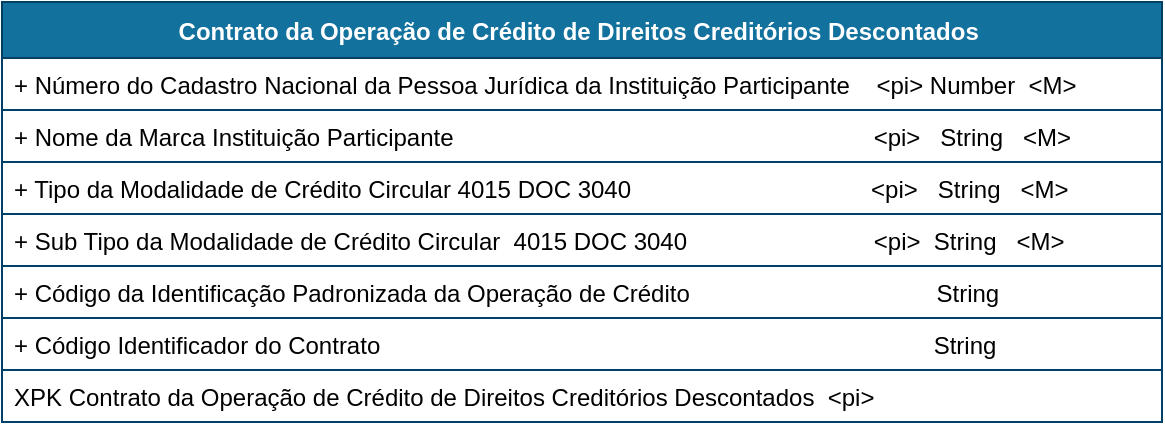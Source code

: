 <mxfile version="14.4.7" type="device"><diagram id="R2lEEEUBdFMjLlhIrx00" name="List_InvoiceFinancings"><mxGraphModel dx="7100" dy="4789" grid="1" gridSize="10" guides="1" tooltips="1" connect="1" arrows="1" fold="1" page="1" pageScale="1" pageWidth="1169" pageHeight="827" math="0" shadow="0" extFonts="Permanent Marker^https://fonts.googleapis.com/css?family=Permanent+Marker"><root><mxCell id="0"/><mxCell id="1" parent="0"/><mxCell id="CPSjGB0DB3ECEPRRZfq--1" value="Contrato da Operação de Crédito de Direitos Creditórios Descontados " style="swimlane;fontStyle=1;childLayout=stackLayout;horizontal=1;startSize=28;horizontalStack=0;resizeParent=1;resizeParentMax=0;resizeLast=0;collapsible=1;marginBottom=0;rounded=0;shadow=0;comic=0;sketch=0;align=center;html=0;autosize=1;fillColor=#13719E;strokeColor=#003F66;fontColor=#FFFFFF;" parent="1" vertex="1"><mxGeometry x="-5800" y="-4090" width="580" height="210" as="geometry"/></mxCell><mxCell id="1frk2-0rM411VZrfqJKu-3" value="+ Número do Cadastro Nacional da Pessoa Jurídica da Instituição Participante    &lt;pi&gt; Number  &lt;M&gt;  " style="text;fillColor=none;align=left;verticalAlign=top;spacingLeft=4;spacingRight=4;overflow=hidden;rotatable=0;points=[[0,0.5],[1,0.5]];portConstraint=eastwest;strokeColor=#003F66;" parent="CPSjGB0DB3ECEPRRZfq--1" vertex="1"><mxGeometry y="28" width="580" height="26" as="geometry"/></mxCell><mxCell id="1frk2-0rM411VZrfqJKu-2" value="+ Nome da Marca Instituição Participante                                                               &lt;pi&gt;   String   &lt;M&gt;    " style="text;fillColor=none;align=left;verticalAlign=top;spacingLeft=4;spacingRight=4;overflow=hidden;rotatable=0;points=[[0,0.5],[1,0.5]];portConstraint=eastwest;strokeColor=#003F66;" parent="CPSjGB0DB3ECEPRRZfq--1" vertex="1"><mxGeometry y="54" width="580" height="26" as="geometry"/></mxCell><mxCell id="CPSjGB0DB3ECEPRRZfq--5" value="+ Tipo da Modalidade de Crédito Circular 4015 DOC 3040                                    &lt;pi&gt;   String   &lt;M&gt; " style="text;fillColor=none;align=left;verticalAlign=top;spacingLeft=4;spacingRight=4;overflow=hidden;rotatable=0;points=[[0,0.5],[1,0.5]];portConstraint=eastwest;strokeColor=#003F66;" parent="CPSjGB0DB3ECEPRRZfq--1" vertex="1"><mxGeometry y="80" width="580" height="26" as="geometry"/></mxCell><mxCell id="CPSjGB0DB3ECEPRRZfq--6" value="+ Sub Tipo da Modalidade de Crédito Circular  4015 DOC 3040                            &lt;pi&gt;  String   &lt;M&gt; " style="text;fillColor=none;align=left;verticalAlign=top;spacingLeft=4;spacingRight=4;overflow=hidden;rotatable=0;points=[[0,0.5],[1,0.5]];portConstraint=eastwest;strokeColor=#003F66;" parent="CPSjGB0DB3ECEPRRZfq--1" vertex="1"><mxGeometry y="106" width="580" height="26" as="geometry"/></mxCell><mxCell id="CPSjGB0DB3ECEPRRZfq--3" value="+ Código da Identificação Padronizada da Operação de Crédito                                     String      " style="text;fillColor=none;align=left;verticalAlign=top;spacingLeft=4;spacingRight=4;overflow=hidden;rotatable=0;points=[[0,0.5],[1,0.5]];portConstraint=eastwest;strokeColor=#003F66;" parent="CPSjGB0DB3ECEPRRZfq--1" vertex="1"><mxGeometry y="132" width="580" height="26" as="geometry"/></mxCell><mxCell id="CPSjGB0DB3ECEPRRZfq--2" value="+ Código Identificador do Contrato                                                                                   String  " style="text;fillColor=none;align=left;verticalAlign=top;spacingLeft=4;spacingRight=4;overflow=hidden;rotatable=0;points=[[0,0.5],[1,0.5]];portConstraint=eastwest;strokeColor=#003F66;" parent="CPSjGB0DB3ECEPRRZfq--1" vertex="1"><mxGeometry y="158" width="580" height="26" as="geometry"/></mxCell><mxCell id="CPSjGB0DB3ECEPRRZfq--19" value="XPK Contrato da Operação de Crédito de Direitos Creditórios Descontados  &lt;pi&gt;" style="text;fillColor=none;align=left;verticalAlign=top;spacingLeft=4;spacingRight=4;overflow=hidden;rotatable=0;points=[[0,0.5],[1,0.5]];portConstraint=eastwest;strokeColor=#003F66;" parent="CPSjGB0DB3ECEPRRZfq--1" vertex="1"><mxGeometry y="184" width="580" height="26" as="geometry"/></mxCell></root></mxGraphModel></diagram></mxfile>